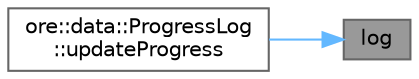 digraph "log"
{
 // INTERACTIVE_SVG=YES
 // LATEX_PDF_SIZE
  bgcolor="transparent";
  edge [fontname=Helvetica,fontsize=10,labelfontname=Helvetica,labelfontsize=10];
  node [fontname=Helvetica,fontsize=10,shape=box,height=0.2,width=0.4];
  rankdir="RL";
  Node1 [label="log",height=0.2,width=0.4,color="gray40", fillcolor="grey60", style="filled", fontcolor="black",tooltip="generate Boost log record to pass to corresponding sinks"];
  Node1 -> Node2 [dir="back",color="steelblue1",style="solid"];
  Node2 [label="ore::data::ProgressLog\l::updateProgress",height=0.2,width=0.4,color="grey40", fillcolor="white", style="filled",URL="$classore_1_1data_1_1_progress_log.html#a2f47e29268a640e074754adf791a43aa",tooltip="ProgressIndicator interface."];
}
